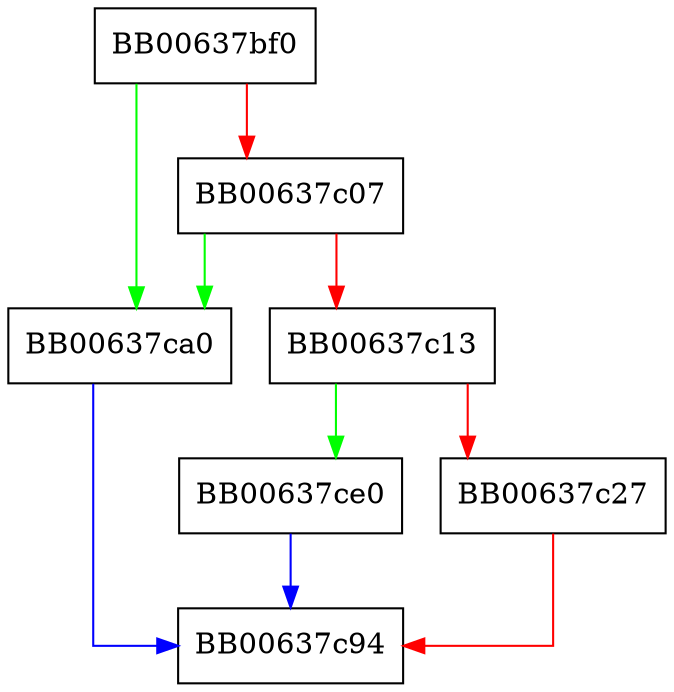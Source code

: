 digraph EVP_PKEY_CTX_set_rsa_pss_keygen_saltlen {
  node [shape="box"];
  graph [splines=ortho];
  BB00637bf0 -> BB00637ca0 [color="green"];
  BB00637bf0 -> BB00637c07 [color="red"];
  BB00637c07 -> BB00637ca0 [color="green"];
  BB00637c07 -> BB00637c13 [color="red"];
  BB00637c13 -> BB00637ce0 [color="green"];
  BB00637c13 -> BB00637c27 [color="red"];
  BB00637c27 -> BB00637c94 [color="red"];
  BB00637ca0 -> BB00637c94 [color="blue"];
  BB00637ce0 -> BB00637c94 [color="blue"];
}
